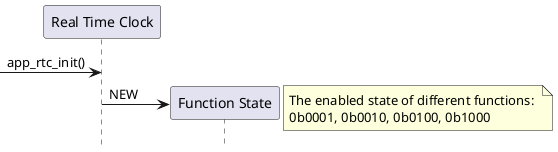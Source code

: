 @startuml GR5515_Sample
hide footbox

create "Real Time Clock" as rtc
-> rtc: app_rtc_init()
create "Function State" as funcState
rtc -> funcState: NEW
note right
The enabled state of different functions: 
0b0001, 0b0010, 0b0100, 0b1000
end note

@enduml